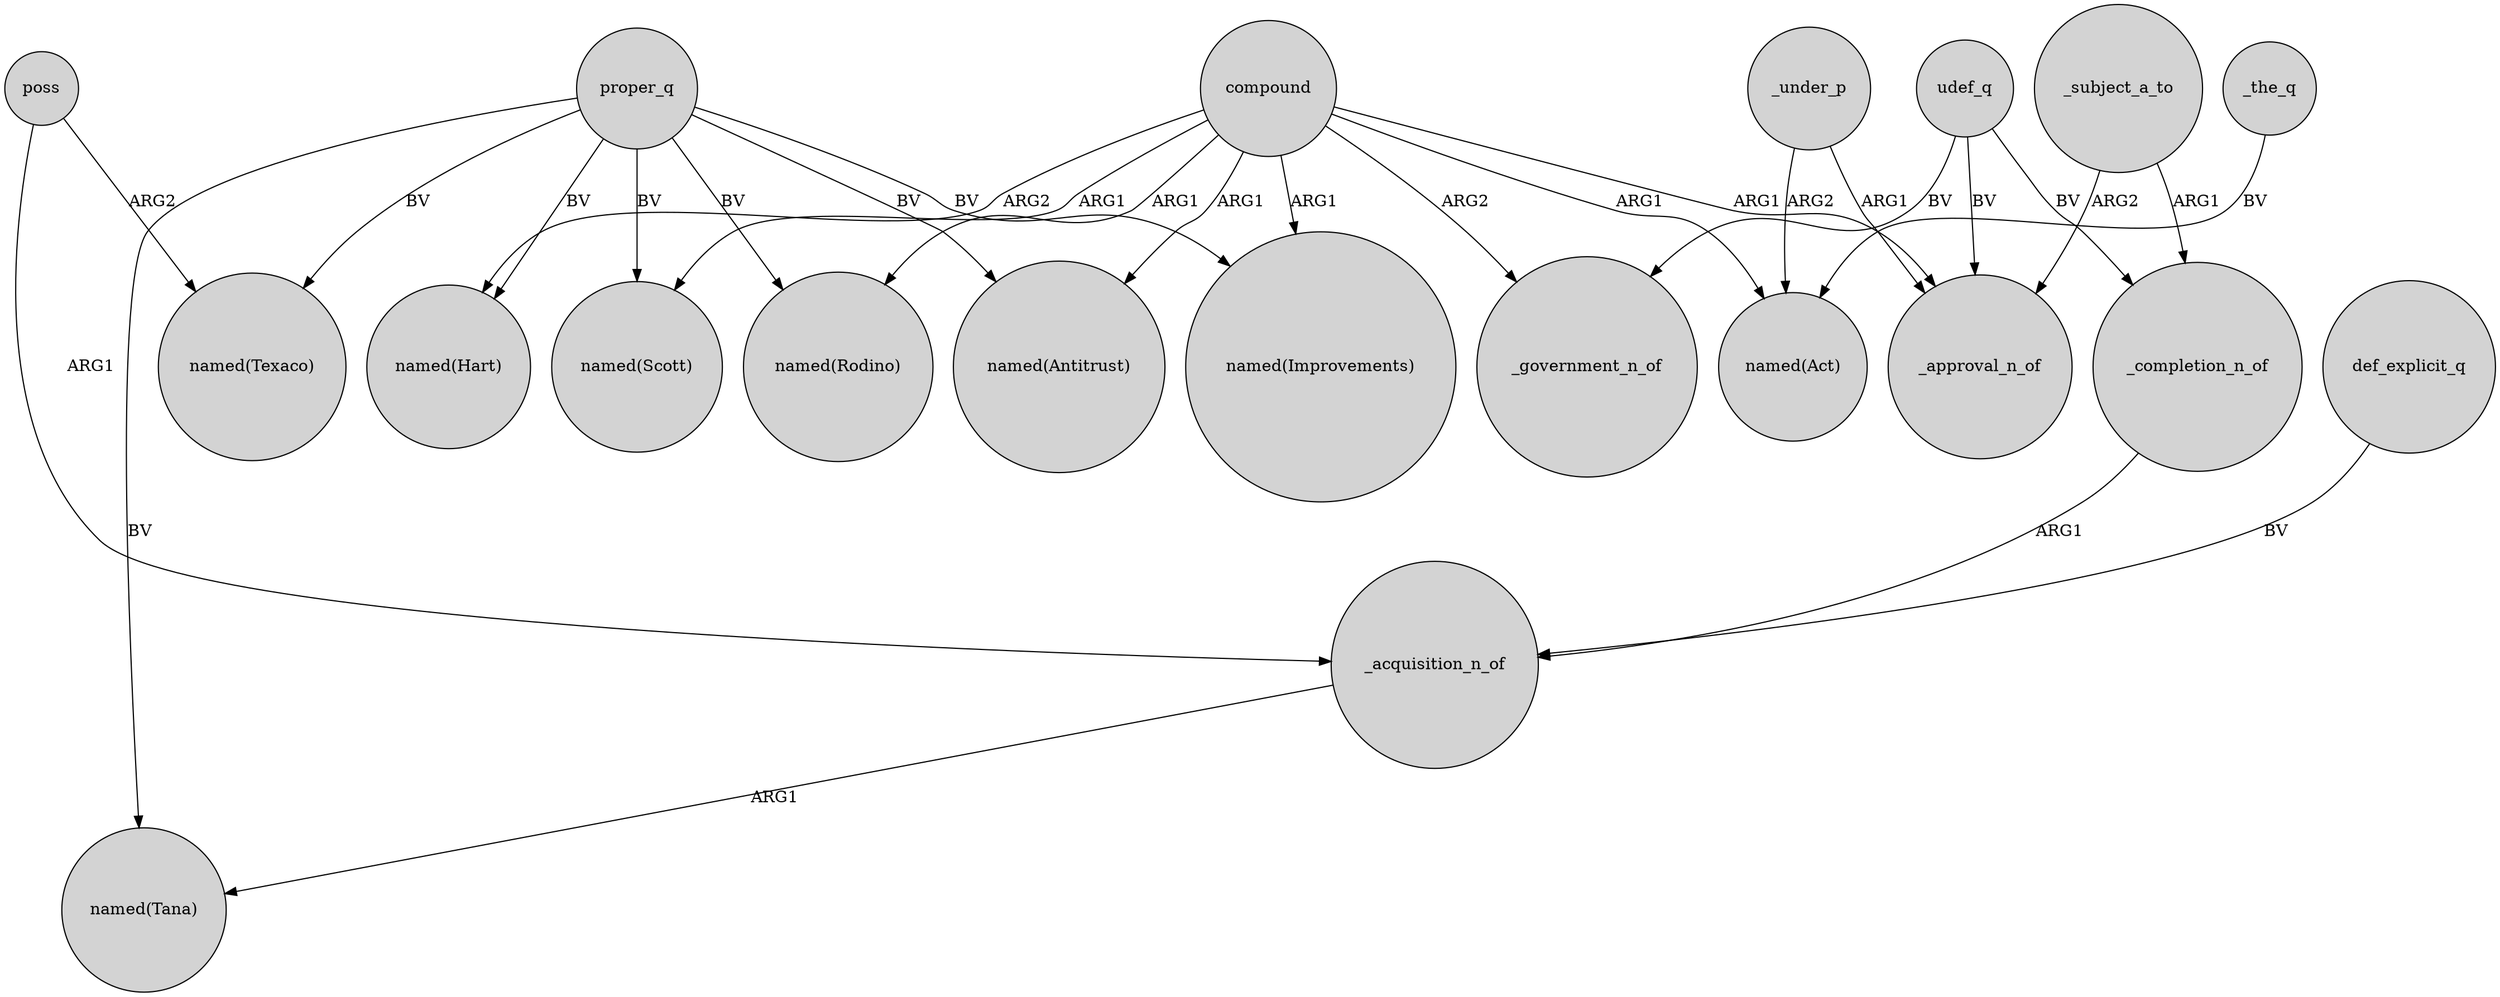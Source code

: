 digraph {
	node [shape=circle style=filled]
	poss -> _acquisition_n_of [label=ARG1]
	_completion_n_of -> _acquisition_n_of [label=ARG1]
	_under_p -> "named(Act)" [label=ARG2]
	compound -> "named(Scott)" [label=ARG1]
	_the_q -> "named(Act)" [label=BV]
	compound -> "named(Antitrust)" [label=ARG1]
	compound -> _government_n_of [label=ARG2]
	udef_q -> _government_n_of [label=BV]
	proper_q -> "named(Antitrust)" [label=BV]
	_subject_a_to -> _completion_n_of [label=ARG1]
	udef_q -> _completion_n_of [label=BV]
	_acquisition_n_of -> "named(Tana)" [label=ARG1]
	proper_q -> "named(Tana)" [label=BV]
	compound -> "named(Improvements)" [label=ARG1]
	def_explicit_q -> _acquisition_n_of [label=BV]
	compound -> "named(Rodino)" [label=ARG1]
	compound -> "named(Hart)" [label=ARG2]
	proper_q -> "named(Hart)" [label=BV]
	proper_q -> "named(Texaco)" [label=BV]
	proper_q -> "named(Scott)" [label=BV]
	compound -> _approval_n_of [label=ARG1]
	_subject_a_to -> _approval_n_of [label=ARG2]
	proper_q -> "named(Improvements)" [label=BV]
	poss -> "named(Texaco)" [label=ARG2]
	compound -> "named(Act)" [label=ARG1]
	proper_q -> "named(Rodino)" [label=BV]
	udef_q -> _approval_n_of [label=BV]
	_under_p -> _approval_n_of [label=ARG1]
}
